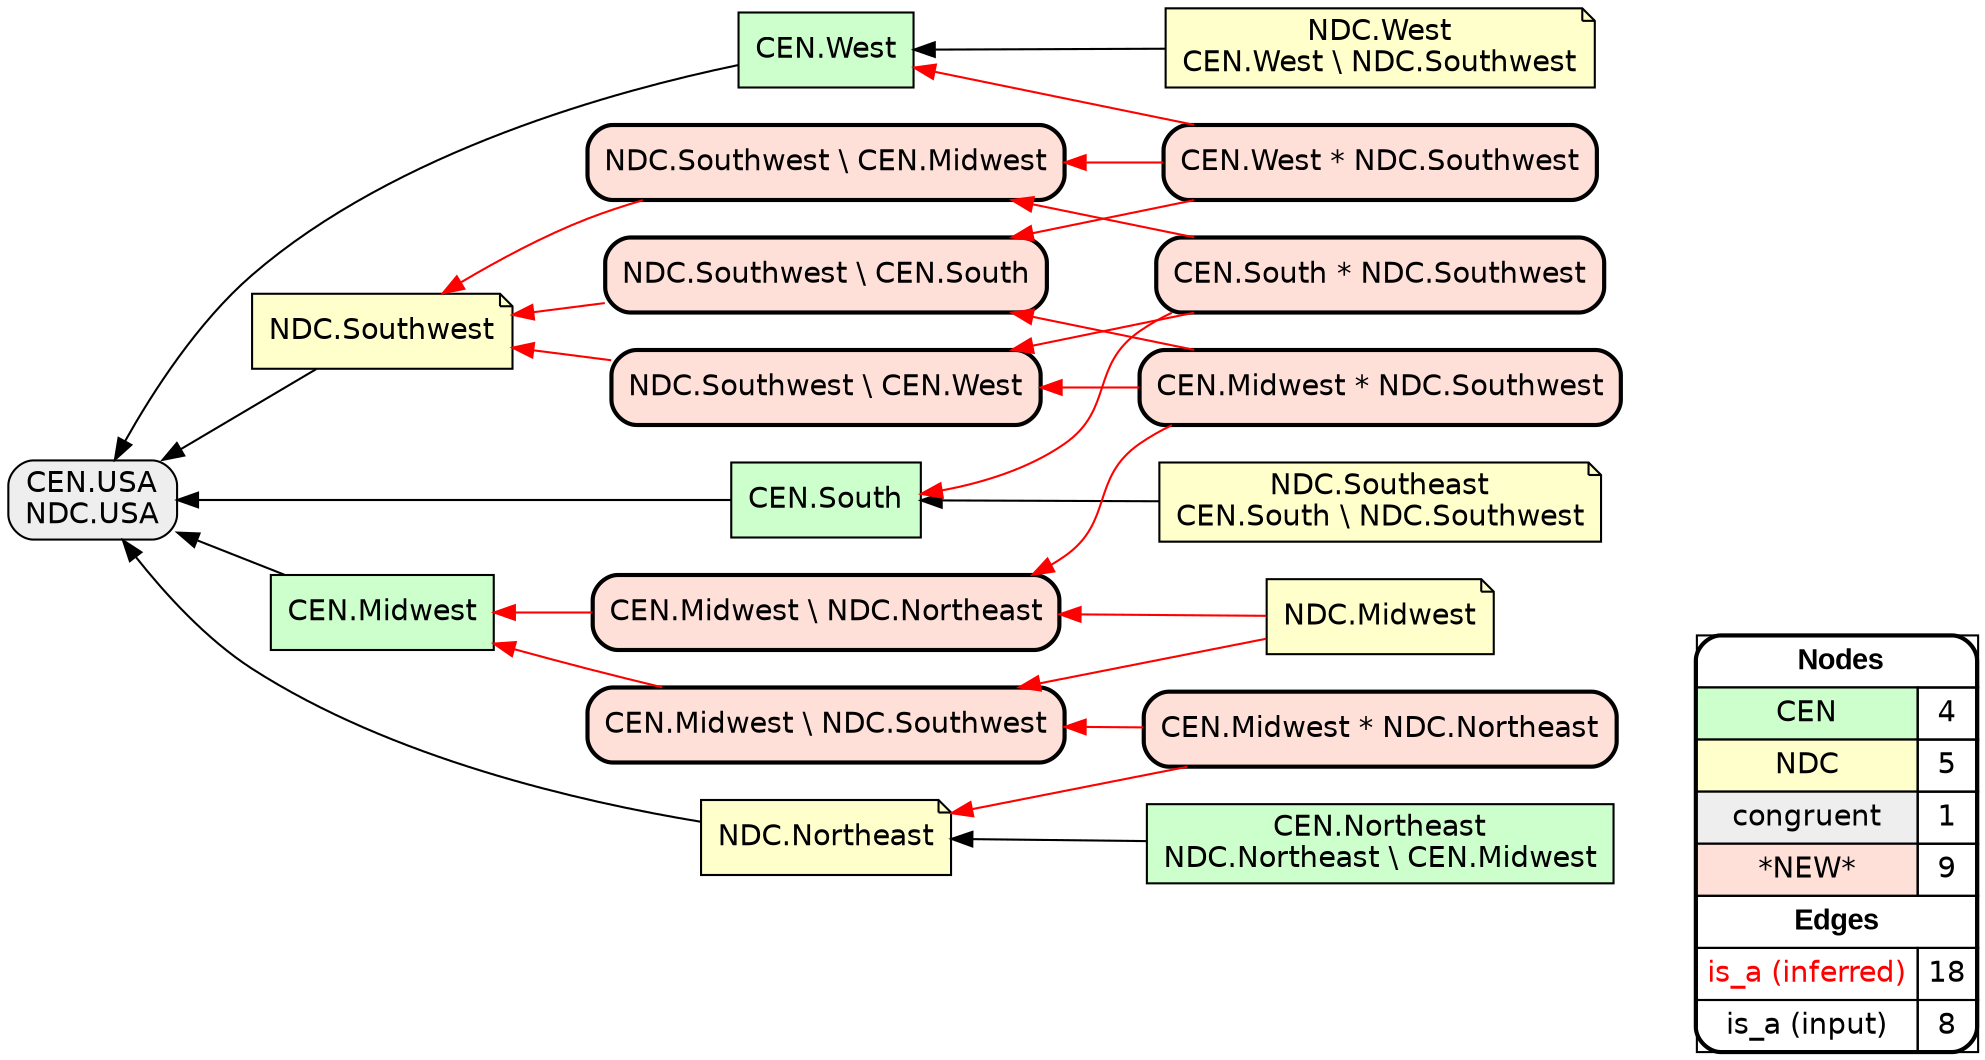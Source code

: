 digraph{
rankdir=RL
node[shape=box style=filled fillcolor="#CCFFCC" fontname="helvetica"] 
"CEN.Midwest"
"CEN.West"
"CEN.South"
"CEN.Northeast\nNDC.Northeast \\ CEN.Midwest"
node[shape=note style=filled fillcolor="#FFFFCC" fontname="helvetica"] 
"NDC.West\nCEN.West \\ NDC.Southwest"
"NDC.Midwest"
"NDC.Southwest"
"NDC.Southeast\nCEN.South \\ NDC.Southwest"
"NDC.Northeast"
node[shape=box style="filled,rounded" fillcolor="#EEEEEE" fontname="helvetica"] 
"CEN.USA\nNDC.USA"
node[shape=box style="filled,rounded,bold" fillcolor="#FFE0D8" fontname="helvetica"] 
"CEN.Midwest * NDC.Southwest"
"CEN.Midwest \\ NDC.Northeast"
"NDC.Southwest \\ CEN.Midwest"
"CEN.Midwest * NDC.Northeast"
"CEN.West * NDC.Southwest"
"NDC.Southwest \\ CEN.South"
"CEN.Midwest \\ NDC.Southwest"
"NDC.Southwest \\ CEN.West"
"CEN.South * NDC.Southwest"
edge[arrowhead=normal style=dotted color="#000000" constraint=true penwidth=1]
edge[arrowhead=normal style=solid color="#FF0000" constraint=true penwidth=1]
"NDC.Midwest" -> "CEN.Midwest \\ NDC.Northeast"
"CEN.Midwest * NDC.Northeast" -> "CEN.Midwest \\ NDC.Southwest"
"CEN.Midwest \\ NDC.Northeast" -> "CEN.Midwest"
"NDC.Midwest" -> "CEN.Midwest \\ NDC.Southwest"
"CEN.South * NDC.Southwest" -> "NDC.Southwest \\ CEN.West"
"CEN.Midwest \\ NDC.Southwest" -> "CEN.Midwest"
"CEN.Midwest * NDC.Southwest" -> "NDC.Southwest \\ CEN.South"
"CEN.West * NDC.Southwest" -> "NDC.Southwest \\ CEN.South"
"CEN.Midwest * NDC.Southwest" -> "CEN.Midwest \\ NDC.Northeast"
"CEN.West * NDC.Southwest" -> "NDC.Southwest \\ CEN.Midwest"
"NDC.Southwest \\ CEN.South" -> "NDC.Southwest"
"NDC.Southwest \\ CEN.West" -> "NDC.Southwest"
"CEN.Midwest * NDC.Southwest" -> "NDC.Southwest \\ CEN.West"
"CEN.South * NDC.Southwest" -> "CEN.South"
"CEN.Midwest * NDC.Northeast" -> "NDC.Northeast"
"CEN.West * NDC.Southwest" -> "CEN.West"
"NDC.Southwest \\ CEN.Midwest" -> "NDC.Southwest"
"CEN.South * NDC.Southwest" -> "NDC.Southwest \\ CEN.Midwest"
edge[arrowhead=normal style=solid color="#000000" constraint=true penwidth=1]
"NDC.Southeast\nCEN.South \\ NDC.Southwest" -> "CEN.South"
"CEN.Northeast\nNDC.Northeast \\ CEN.Midwest" -> "NDC.Northeast"
"NDC.Northeast" -> "CEN.USA\nNDC.USA"
"NDC.Southwest" -> "CEN.USA\nNDC.USA"
"CEN.West" -> "CEN.USA\nNDC.USA"
"CEN.Midwest" -> "CEN.USA\nNDC.USA"
"CEN.South" -> "CEN.USA\nNDC.USA"
"NDC.West\nCEN.West \\ NDC.Southwest" -> "CEN.West"
node[shape=box] 
{rank=source Legend [fillcolor= white margin=0 label=< 
 <TABLE BORDER="0" CELLBORDER="1" CELLSPACING="0" CELLPADDING="4"> 
<TR> <TD COLSPAN="2"><font face="Arial Black"> Nodes</font></TD> </TR> 
<TR> 
 <TD bgcolor="#CCFFCC" fontname="helvetica">CEN</TD> 
 <TD>4</TD> 
 </TR> 
<TR> 
 <TD bgcolor="#FFFFCC" fontname="helvetica">NDC</TD> 
 <TD>5</TD> 
 </TR> 
<TR> 
 <TD bgcolor="#EEEEEE" fontname="helvetica">congruent</TD> 
 <TD>1</TD> 
 </TR> 
<TR> 
 <TD bgcolor="#FFE0D8" fontname="helvetica">*NEW*</TD> 
 <TD>9</TD> 
 </TR> 
<TR> <TD COLSPAN="2"><font face = "Arial Black"> Edges </font></TD> </TR> 
<TR> 
 <TD><font color ="#FF0000">is_a (inferred)</font></TD><TD>18</TD>
</TR>
<TR> 
 <TD><font color ="#000000">is_a (input)</font></TD><TD>8</TD>
</TR>
</TABLE> 
 >] } 
}